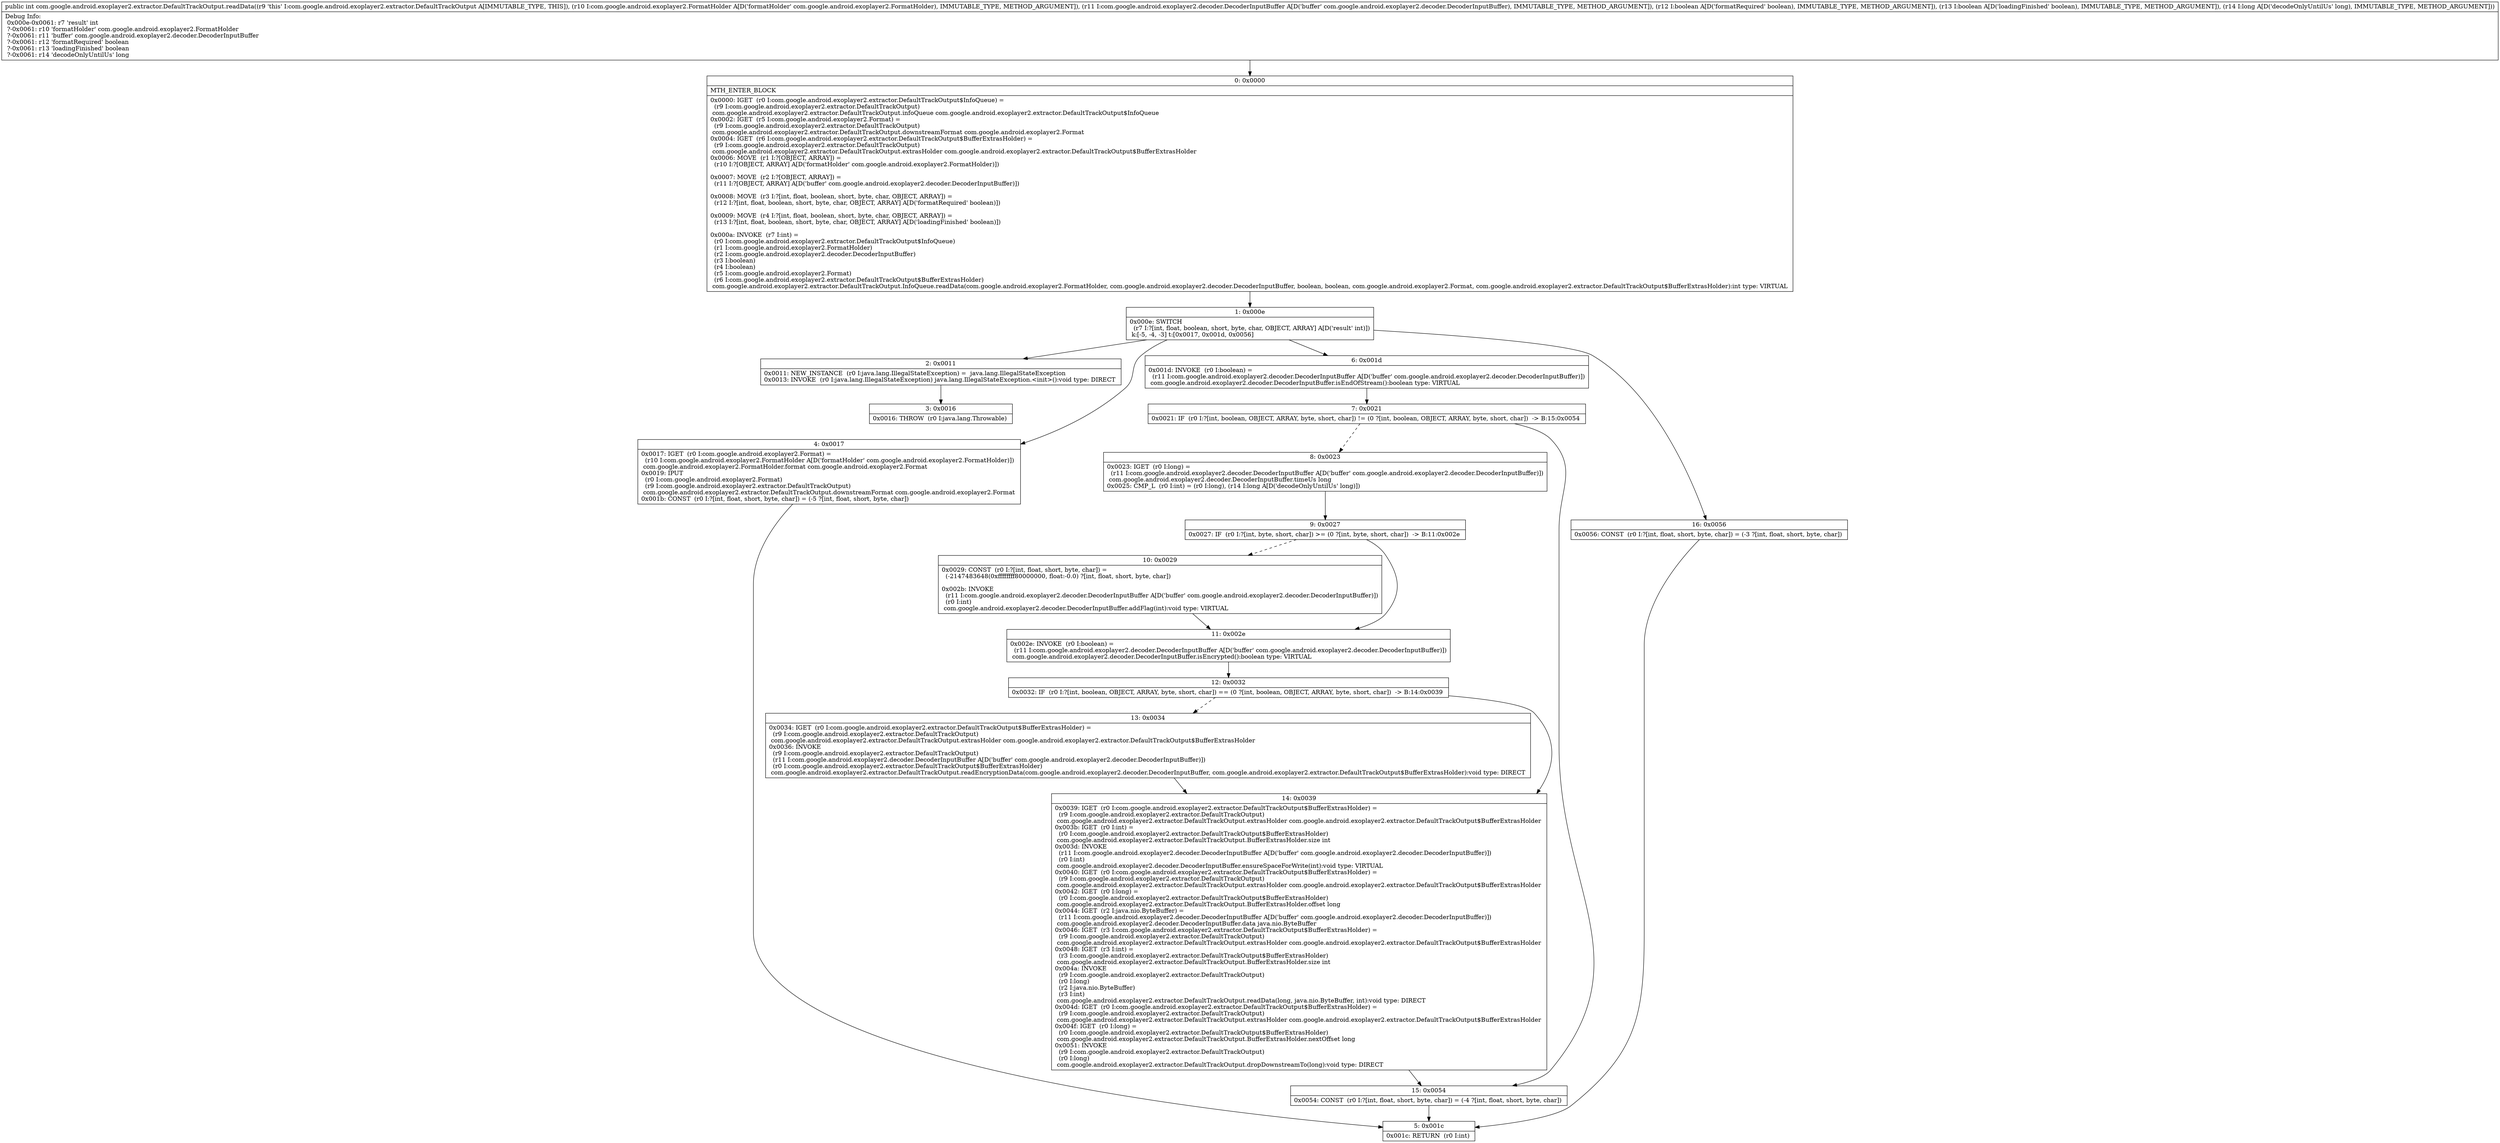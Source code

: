 digraph "CFG forcom.google.android.exoplayer2.extractor.DefaultTrackOutput.readData(Lcom\/google\/android\/exoplayer2\/FormatHolder;Lcom\/google\/android\/exoplayer2\/decoder\/DecoderInputBuffer;ZZJ)I" {
Node_0 [shape=record,label="{0\:\ 0x0000|MTH_ENTER_BLOCK\l|0x0000: IGET  (r0 I:com.google.android.exoplayer2.extractor.DefaultTrackOutput$InfoQueue) = \l  (r9 I:com.google.android.exoplayer2.extractor.DefaultTrackOutput)\l com.google.android.exoplayer2.extractor.DefaultTrackOutput.infoQueue com.google.android.exoplayer2.extractor.DefaultTrackOutput$InfoQueue \l0x0002: IGET  (r5 I:com.google.android.exoplayer2.Format) = \l  (r9 I:com.google.android.exoplayer2.extractor.DefaultTrackOutput)\l com.google.android.exoplayer2.extractor.DefaultTrackOutput.downstreamFormat com.google.android.exoplayer2.Format \l0x0004: IGET  (r6 I:com.google.android.exoplayer2.extractor.DefaultTrackOutput$BufferExtrasHolder) = \l  (r9 I:com.google.android.exoplayer2.extractor.DefaultTrackOutput)\l com.google.android.exoplayer2.extractor.DefaultTrackOutput.extrasHolder com.google.android.exoplayer2.extractor.DefaultTrackOutput$BufferExtrasHolder \l0x0006: MOVE  (r1 I:?[OBJECT, ARRAY]) = \l  (r10 I:?[OBJECT, ARRAY] A[D('formatHolder' com.google.android.exoplayer2.FormatHolder)])\l \l0x0007: MOVE  (r2 I:?[OBJECT, ARRAY]) = \l  (r11 I:?[OBJECT, ARRAY] A[D('buffer' com.google.android.exoplayer2.decoder.DecoderInputBuffer)])\l \l0x0008: MOVE  (r3 I:?[int, float, boolean, short, byte, char, OBJECT, ARRAY]) = \l  (r12 I:?[int, float, boolean, short, byte, char, OBJECT, ARRAY] A[D('formatRequired' boolean)])\l \l0x0009: MOVE  (r4 I:?[int, float, boolean, short, byte, char, OBJECT, ARRAY]) = \l  (r13 I:?[int, float, boolean, short, byte, char, OBJECT, ARRAY] A[D('loadingFinished' boolean)])\l \l0x000a: INVOKE  (r7 I:int) = \l  (r0 I:com.google.android.exoplayer2.extractor.DefaultTrackOutput$InfoQueue)\l  (r1 I:com.google.android.exoplayer2.FormatHolder)\l  (r2 I:com.google.android.exoplayer2.decoder.DecoderInputBuffer)\l  (r3 I:boolean)\l  (r4 I:boolean)\l  (r5 I:com.google.android.exoplayer2.Format)\l  (r6 I:com.google.android.exoplayer2.extractor.DefaultTrackOutput$BufferExtrasHolder)\l com.google.android.exoplayer2.extractor.DefaultTrackOutput.InfoQueue.readData(com.google.android.exoplayer2.FormatHolder, com.google.android.exoplayer2.decoder.DecoderInputBuffer, boolean, boolean, com.google.android.exoplayer2.Format, com.google.android.exoplayer2.extractor.DefaultTrackOutput$BufferExtrasHolder):int type: VIRTUAL \l}"];
Node_1 [shape=record,label="{1\:\ 0x000e|0x000e: SWITCH  \l  (r7 I:?[int, float, boolean, short, byte, char, OBJECT, ARRAY] A[D('result' int)])\l k:[\-5, \-4, \-3] t:[0x0017, 0x001d, 0x0056] \l}"];
Node_2 [shape=record,label="{2\:\ 0x0011|0x0011: NEW_INSTANCE  (r0 I:java.lang.IllegalStateException) =  java.lang.IllegalStateException \l0x0013: INVOKE  (r0 I:java.lang.IllegalStateException) java.lang.IllegalStateException.\<init\>():void type: DIRECT \l}"];
Node_3 [shape=record,label="{3\:\ 0x0016|0x0016: THROW  (r0 I:java.lang.Throwable) \l}"];
Node_4 [shape=record,label="{4\:\ 0x0017|0x0017: IGET  (r0 I:com.google.android.exoplayer2.Format) = \l  (r10 I:com.google.android.exoplayer2.FormatHolder A[D('formatHolder' com.google.android.exoplayer2.FormatHolder)])\l com.google.android.exoplayer2.FormatHolder.format com.google.android.exoplayer2.Format \l0x0019: IPUT  \l  (r0 I:com.google.android.exoplayer2.Format)\l  (r9 I:com.google.android.exoplayer2.extractor.DefaultTrackOutput)\l com.google.android.exoplayer2.extractor.DefaultTrackOutput.downstreamFormat com.google.android.exoplayer2.Format \l0x001b: CONST  (r0 I:?[int, float, short, byte, char]) = (\-5 ?[int, float, short, byte, char]) \l}"];
Node_5 [shape=record,label="{5\:\ 0x001c|0x001c: RETURN  (r0 I:int) \l}"];
Node_6 [shape=record,label="{6\:\ 0x001d|0x001d: INVOKE  (r0 I:boolean) = \l  (r11 I:com.google.android.exoplayer2.decoder.DecoderInputBuffer A[D('buffer' com.google.android.exoplayer2.decoder.DecoderInputBuffer)])\l com.google.android.exoplayer2.decoder.DecoderInputBuffer.isEndOfStream():boolean type: VIRTUAL \l}"];
Node_7 [shape=record,label="{7\:\ 0x0021|0x0021: IF  (r0 I:?[int, boolean, OBJECT, ARRAY, byte, short, char]) != (0 ?[int, boolean, OBJECT, ARRAY, byte, short, char])  \-\> B:15:0x0054 \l}"];
Node_8 [shape=record,label="{8\:\ 0x0023|0x0023: IGET  (r0 I:long) = \l  (r11 I:com.google.android.exoplayer2.decoder.DecoderInputBuffer A[D('buffer' com.google.android.exoplayer2.decoder.DecoderInputBuffer)])\l com.google.android.exoplayer2.decoder.DecoderInputBuffer.timeUs long \l0x0025: CMP_L  (r0 I:int) = (r0 I:long), (r14 I:long A[D('decodeOnlyUntilUs' long)]) \l}"];
Node_9 [shape=record,label="{9\:\ 0x0027|0x0027: IF  (r0 I:?[int, byte, short, char]) \>= (0 ?[int, byte, short, char])  \-\> B:11:0x002e \l}"];
Node_10 [shape=record,label="{10\:\ 0x0029|0x0029: CONST  (r0 I:?[int, float, short, byte, char]) = \l  (\-2147483648(0xffffffff80000000, float:\-0.0) ?[int, float, short, byte, char])\l \l0x002b: INVOKE  \l  (r11 I:com.google.android.exoplayer2.decoder.DecoderInputBuffer A[D('buffer' com.google.android.exoplayer2.decoder.DecoderInputBuffer)])\l  (r0 I:int)\l com.google.android.exoplayer2.decoder.DecoderInputBuffer.addFlag(int):void type: VIRTUAL \l}"];
Node_11 [shape=record,label="{11\:\ 0x002e|0x002e: INVOKE  (r0 I:boolean) = \l  (r11 I:com.google.android.exoplayer2.decoder.DecoderInputBuffer A[D('buffer' com.google.android.exoplayer2.decoder.DecoderInputBuffer)])\l com.google.android.exoplayer2.decoder.DecoderInputBuffer.isEncrypted():boolean type: VIRTUAL \l}"];
Node_12 [shape=record,label="{12\:\ 0x0032|0x0032: IF  (r0 I:?[int, boolean, OBJECT, ARRAY, byte, short, char]) == (0 ?[int, boolean, OBJECT, ARRAY, byte, short, char])  \-\> B:14:0x0039 \l}"];
Node_13 [shape=record,label="{13\:\ 0x0034|0x0034: IGET  (r0 I:com.google.android.exoplayer2.extractor.DefaultTrackOutput$BufferExtrasHolder) = \l  (r9 I:com.google.android.exoplayer2.extractor.DefaultTrackOutput)\l com.google.android.exoplayer2.extractor.DefaultTrackOutput.extrasHolder com.google.android.exoplayer2.extractor.DefaultTrackOutput$BufferExtrasHolder \l0x0036: INVOKE  \l  (r9 I:com.google.android.exoplayer2.extractor.DefaultTrackOutput)\l  (r11 I:com.google.android.exoplayer2.decoder.DecoderInputBuffer A[D('buffer' com.google.android.exoplayer2.decoder.DecoderInputBuffer)])\l  (r0 I:com.google.android.exoplayer2.extractor.DefaultTrackOutput$BufferExtrasHolder)\l com.google.android.exoplayer2.extractor.DefaultTrackOutput.readEncryptionData(com.google.android.exoplayer2.decoder.DecoderInputBuffer, com.google.android.exoplayer2.extractor.DefaultTrackOutput$BufferExtrasHolder):void type: DIRECT \l}"];
Node_14 [shape=record,label="{14\:\ 0x0039|0x0039: IGET  (r0 I:com.google.android.exoplayer2.extractor.DefaultTrackOutput$BufferExtrasHolder) = \l  (r9 I:com.google.android.exoplayer2.extractor.DefaultTrackOutput)\l com.google.android.exoplayer2.extractor.DefaultTrackOutput.extrasHolder com.google.android.exoplayer2.extractor.DefaultTrackOutput$BufferExtrasHolder \l0x003b: IGET  (r0 I:int) = \l  (r0 I:com.google.android.exoplayer2.extractor.DefaultTrackOutput$BufferExtrasHolder)\l com.google.android.exoplayer2.extractor.DefaultTrackOutput.BufferExtrasHolder.size int \l0x003d: INVOKE  \l  (r11 I:com.google.android.exoplayer2.decoder.DecoderInputBuffer A[D('buffer' com.google.android.exoplayer2.decoder.DecoderInputBuffer)])\l  (r0 I:int)\l com.google.android.exoplayer2.decoder.DecoderInputBuffer.ensureSpaceForWrite(int):void type: VIRTUAL \l0x0040: IGET  (r0 I:com.google.android.exoplayer2.extractor.DefaultTrackOutput$BufferExtrasHolder) = \l  (r9 I:com.google.android.exoplayer2.extractor.DefaultTrackOutput)\l com.google.android.exoplayer2.extractor.DefaultTrackOutput.extrasHolder com.google.android.exoplayer2.extractor.DefaultTrackOutput$BufferExtrasHolder \l0x0042: IGET  (r0 I:long) = \l  (r0 I:com.google.android.exoplayer2.extractor.DefaultTrackOutput$BufferExtrasHolder)\l com.google.android.exoplayer2.extractor.DefaultTrackOutput.BufferExtrasHolder.offset long \l0x0044: IGET  (r2 I:java.nio.ByteBuffer) = \l  (r11 I:com.google.android.exoplayer2.decoder.DecoderInputBuffer A[D('buffer' com.google.android.exoplayer2.decoder.DecoderInputBuffer)])\l com.google.android.exoplayer2.decoder.DecoderInputBuffer.data java.nio.ByteBuffer \l0x0046: IGET  (r3 I:com.google.android.exoplayer2.extractor.DefaultTrackOutput$BufferExtrasHolder) = \l  (r9 I:com.google.android.exoplayer2.extractor.DefaultTrackOutput)\l com.google.android.exoplayer2.extractor.DefaultTrackOutput.extrasHolder com.google.android.exoplayer2.extractor.DefaultTrackOutput$BufferExtrasHolder \l0x0048: IGET  (r3 I:int) = \l  (r3 I:com.google.android.exoplayer2.extractor.DefaultTrackOutput$BufferExtrasHolder)\l com.google.android.exoplayer2.extractor.DefaultTrackOutput.BufferExtrasHolder.size int \l0x004a: INVOKE  \l  (r9 I:com.google.android.exoplayer2.extractor.DefaultTrackOutput)\l  (r0 I:long)\l  (r2 I:java.nio.ByteBuffer)\l  (r3 I:int)\l com.google.android.exoplayer2.extractor.DefaultTrackOutput.readData(long, java.nio.ByteBuffer, int):void type: DIRECT \l0x004d: IGET  (r0 I:com.google.android.exoplayer2.extractor.DefaultTrackOutput$BufferExtrasHolder) = \l  (r9 I:com.google.android.exoplayer2.extractor.DefaultTrackOutput)\l com.google.android.exoplayer2.extractor.DefaultTrackOutput.extrasHolder com.google.android.exoplayer2.extractor.DefaultTrackOutput$BufferExtrasHolder \l0x004f: IGET  (r0 I:long) = \l  (r0 I:com.google.android.exoplayer2.extractor.DefaultTrackOutput$BufferExtrasHolder)\l com.google.android.exoplayer2.extractor.DefaultTrackOutput.BufferExtrasHolder.nextOffset long \l0x0051: INVOKE  \l  (r9 I:com.google.android.exoplayer2.extractor.DefaultTrackOutput)\l  (r0 I:long)\l com.google.android.exoplayer2.extractor.DefaultTrackOutput.dropDownstreamTo(long):void type: DIRECT \l}"];
Node_15 [shape=record,label="{15\:\ 0x0054|0x0054: CONST  (r0 I:?[int, float, short, byte, char]) = (\-4 ?[int, float, short, byte, char]) \l}"];
Node_16 [shape=record,label="{16\:\ 0x0056|0x0056: CONST  (r0 I:?[int, float, short, byte, char]) = (\-3 ?[int, float, short, byte, char]) \l}"];
MethodNode[shape=record,label="{public int com.google.android.exoplayer2.extractor.DefaultTrackOutput.readData((r9 'this' I:com.google.android.exoplayer2.extractor.DefaultTrackOutput A[IMMUTABLE_TYPE, THIS]), (r10 I:com.google.android.exoplayer2.FormatHolder A[D('formatHolder' com.google.android.exoplayer2.FormatHolder), IMMUTABLE_TYPE, METHOD_ARGUMENT]), (r11 I:com.google.android.exoplayer2.decoder.DecoderInputBuffer A[D('buffer' com.google.android.exoplayer2.decoder.DecoderInputBuffer), IMMUTABLE_TYPE, METHOD_ARGUMENT]), (r12 I:boolean A[D('formatRequired' boolean), IMMUTABLE_TYPE, METHOD_ARGUMENT]), (r13 I:boolean A[D('loadingFinished' boolean), IMMUTABLE_TYPE, METHOD_ARGUMENT]), (r14 I:long A[D('decodeOnlyUntilUs' long), IMMUTABLE_TYPE, METHOD_ARGUMENT]))  | Debug Info:\l  0x000e\-0x0061: r7 'result' int\l  ?\-0x0061: r10 'formatHolder' com.google.android.exoplayer2.FormatHolder\l  ?\-0x0061: r11 'buffer' com.google.android.exoplayer2.decoder.DecoderInputBuffer\l  ?\-0x0061: r12 'formatRequired' boolean\l  ?\-0x0061: r13 'loadingFinished' boolean\l  ?\-0x0061: r14 'decodeOnlyUntilUs' long\l}"];
MethodNode -> Node_0;
Node_0 -> Node_1;
Node_1 -> Node_2;
Node_1 -> Node_4;
Node_1 -> Node_6;
Node_1 -> Node_16;
Node_2 -> Node_3;
Node_4 -> Node_5;
Node_6 -> Node_7;
Node_7 -> Node_8[style=dashed];
Node_7 -> Node_15;
Node_8 -> Node_9;
Node_9 -> Node_10[style=dashed];
Node_9 -> Node_11;
Node_10 -> Node_11;
Node_11 -> Node_12;
Node_12 -> Node_13[style=dashed];
Node_12 -> Node_14;
Node_13 -> Node_14;
Node_14 -> Node_15;
Node_15 -> Node_5;
Node_16 -> Node_5;
}

